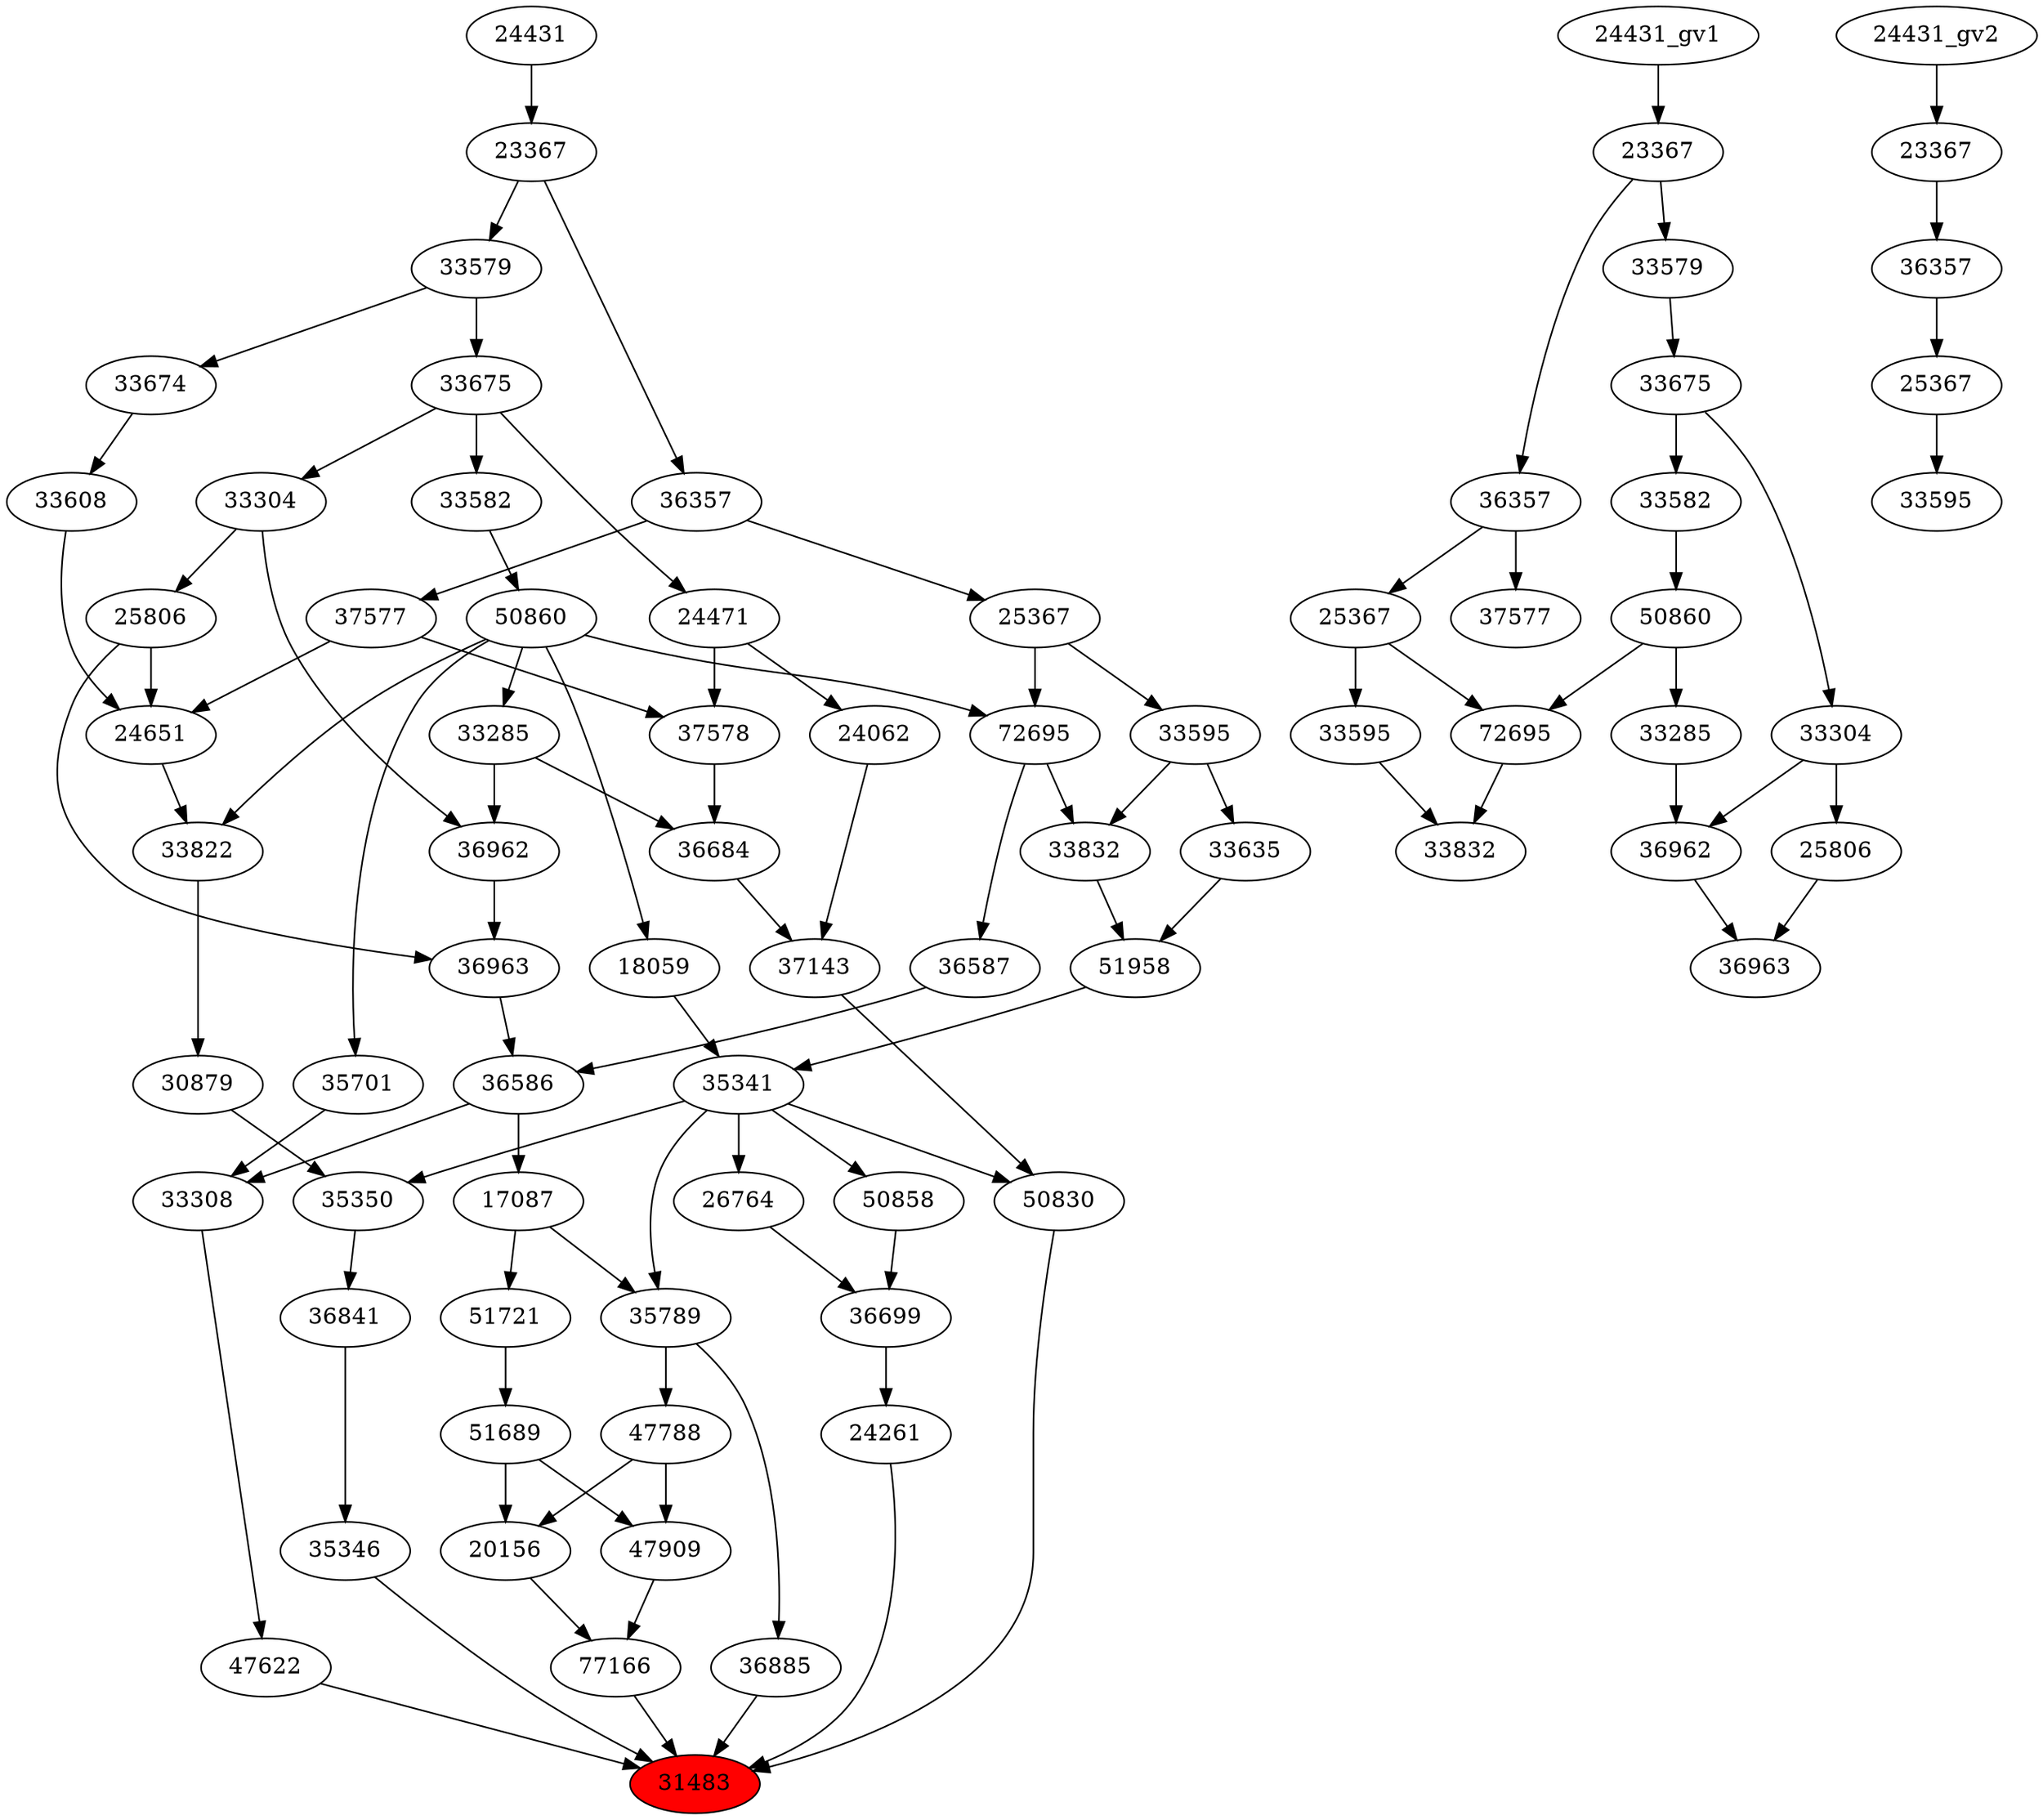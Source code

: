 strict digraph root {
	node [label="\N"];
	{
		node [fillcolor="",
			label="\N",
			style=""
		];
		31483		 [fillcolor=red,
			label=31483,
			style=filled];
		35346		 [label=35346];
		35346 -> 31483;
		24261		 [label=24261];
		24261 -> 31483;
		36885		 [label=36885];
		36885 -> 31483;
		50830		 [label=50830];
		50830 -> 31483;
		47622		 [label=47622];
		47622 -> 31483;
		77166		 [label=77166];
		77166 -> 31483;
		36841		 [label=36841];
		36841 -> 35346;
		36699		 [label=36699];
		36699 -> 24261;
		35789		 [label=35789];
		35789 -> 36885;
		47788		 [label=47788];
		35789 -> 47788;
		35341		 [label=35341];
		35341 -> 50830;
		35341 -> 35789;
		35350		 [label=35350];
		35341 -> 35350;
		26764		 [label=26764];
		35341 -> 26764;
		50858		 [label=50858];
		35341 -> 50858;
		37143		 [label=37143];
		37143 -> 50830;
		33308		 [label=33308];
		33308 -> 47622;
		20156		 [label=20156];
		20156 -> 77166;
		47909		 [label=47909];
		47909 -> 77166;
		35350 -> 36841;
		26764 -> 36699;
		50858 -> 36699;
		17087		 [label=17087];
		17087 -> 35789;
		51721		 [label=51721];
		17087 -> 51721;
		51958		 [label=51958];
		51958 -> 35341;
		18059		 [label=18059];
		18059 -> 35341;
		36684		 [label=36684];
		36684 -> 37143;
		24062		 [label=24062];
		24062 -> 37143;
		36586		 [label=36586];
		36586 -> 33308;
		36586 -> 17087;
		35701		 [label=35701];
		35701 -> 33308;
		47788 -> 20156;
		47788 -> 47909;
		51689		 [label=51689];
		51689 -> 20156;
		51689 -> 47909;
		30879		 [label=30879];
		30879 -> 35350;
		33832		 [label=33832];
		33832 -> 51958;
		33635		 [label=33635];
		33635 -> 51958;
		50860		 [label=50860];
		50860 -> 18059;
		50860 -> 35701;
		33285		 [label=33285];
		50860 -> 33285;
		33822		 [label=33822];
		50860 -> 33822;
		72695		 [label=72695];
		50860 -> 72695;
		33285 -> 36684;
		36962		 [label=36962];
		33285 -> 36962;
		37578		 [label=37578];
		37578 -> 36684;
		24471		 [label=24471];
		24471 -> 24062;
		24471 -> 37578;
		36587		 [label=36587];
		36587 -> 36586;
		36963		 [label=36963];
		36963 -> 36586;
		51721 -> 51689;
		33822 -> 30879;
		72695 -> 33832;
		72695 -> 36587;
		33595		 [label=33595];
		33595 -> 33832;
		33595 -> 33635;
		33582		 [label=33582];
		33582 -> 50860;
		37577		 [label=37577];
		37577 -> 37578;
		24651		 [label=24651];
		37577 -> 24651;
		33675		 [label=33675];
		33675 -> 24471;
		33675 -> 33582;
		33304		 [label=33304];
		33675 -> 33304;
		36962 -> 36963;
		25806		 [label=25806];
		25806 -> 36963;
		25806 -> 24651;
		24651 -> 33822;
		25367		 [label=25367];
		25367 -> 72695;
		25367 -> 33595;
		36357		 [label=36357];
		36357 -> 37577;
		36357 -> 25367;
		33579		 [label=33579];
		33579 -> 33675;
		33674		 [label=33674];
		33579 -> 33674;
		33304 -> 36962;
		33304 -> 25806;
		33608		 [label=33608];
		33608 -> 24651;
		23367		 [label=23367];
		23367 -> 36357;
		23367 -> 33579;
		33674 -> 33608;
		24431		 [label=24431];
		24431 -> 23367;
	}
	{
		node [label="\N"];
		"33832_gv1"		 [label=33832];
		"72695_gv1"		 [label=72695];
		"72695_gv1" -> "33832_gv1";
		"33595_gv1"		 [label=33595];
		"33595_gv1" -> "33832_gv1";
		"50860_gv1"		 [label=50860];
		"50860_gv1" -> "72695_gv1";
		"33285_gv1"		 [label=33285];
		"50860_gv1" -> "33285_gv1";
		"33582_gv1"		 [label=33582];
		"33582_gv1" -> "50860_gv1";
		"36962_gv1"		 [label=36962];
		"33285_gv1" -> "36962_gv1";
		"36963_gv1"		 [label=36963];
		"36962_gv1" -> "36963_gv1";
		"25806_gv1"		 [label=25806];
		"25806_gv1" -> "36963_gv1";
		"25367_gv1"		 [label=25367];
		"25367_gv1" -> "72695_gv1";
		"25367_gv1" -> "33595_gv1";
		"33675_gv1"		 [label=33675];
		"33675_gv1" -> "33582_gv1";
		"33304_gv1"		 [label=33304];
		"33675_gv1" -> "33304_gv1";
		"37577_gv1"		 [label=37577];
		"36357_gv1"		 [label=36357];
		"36357_gv1" -> "25367_gv1";
		"36357_gv1" -> "37577_gv1";
		"33579_gv1"		 [label=33579];
		"33579_gv1" -> "33675_gv1";
		"33304_gv1" -> "36962_gv1";
		"33304_gv1" -> "25806_gv1";
		"23367_gv1"		 [label=23367];
		"23367_gv1" -> "36357_gv1";
		"23367_gv1" -> "33579_gv1";
		"24431_gv1" -> "23367_gv1";
	}
	{
		node [label="\N"];
		"33595_gv2"		 [label=33595];
		"25367_gv2"		 [label=25367];
		"25367_gv2" -> "33595_gv2";
		"36357_gv2"		 [label=36357];
		"36357_gv2" -> "25367_gv2";
		"23367_gv2"		 [label=23367];
		"23367_gv2" -> "36357_gv2";
		"24431_gv2" -> "23367_gv2";
	}
}
